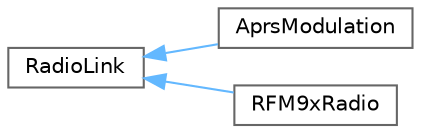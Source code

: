 digraph "Graphical Class Hierarchy"
{
 // LATEX_PDF_SIZE
  bgcolor="transparent";
  edge [fontname=Helvetica,fontsize=10,labelfontname=Helvetica,labelfontsize=10];
  node [fontname=Helvetica,fontsize=10,shape=box,height=0.2,width=0.4];
  rankdir="LR";
  Node0 [id="Node000000",label="RadioLink",height=0.2,width=0.4,color="grey40", fillcolor="white", style="filled",URL="$classRadioLink.html",tooltip=" "];
  Node0 -> Node1 [id="edge1360_Node000000_Node000001",dir="back",color="steelblue1",style="solid",tooltip=" "];
  Node1 [id="Node000001",label="AprsModulation",height=0.2,width=0.4,color="grey40", fillcolor="white", style="filled",URL="$classAprsModulation.html",tooltip=" "];
  Node0 -> Node2 [id="edge1361_Node000000_Node000002",dir="back",color="steelblue1",style="solid",tooltip=" "];
  Node2 [id="Node000002",label="RFM9xRadio",height=0.2,width=0.4,color="grey40", fillcolor="white", style="filled",URL="$classRFM9xRadio.html",tooltip=" "];
}
